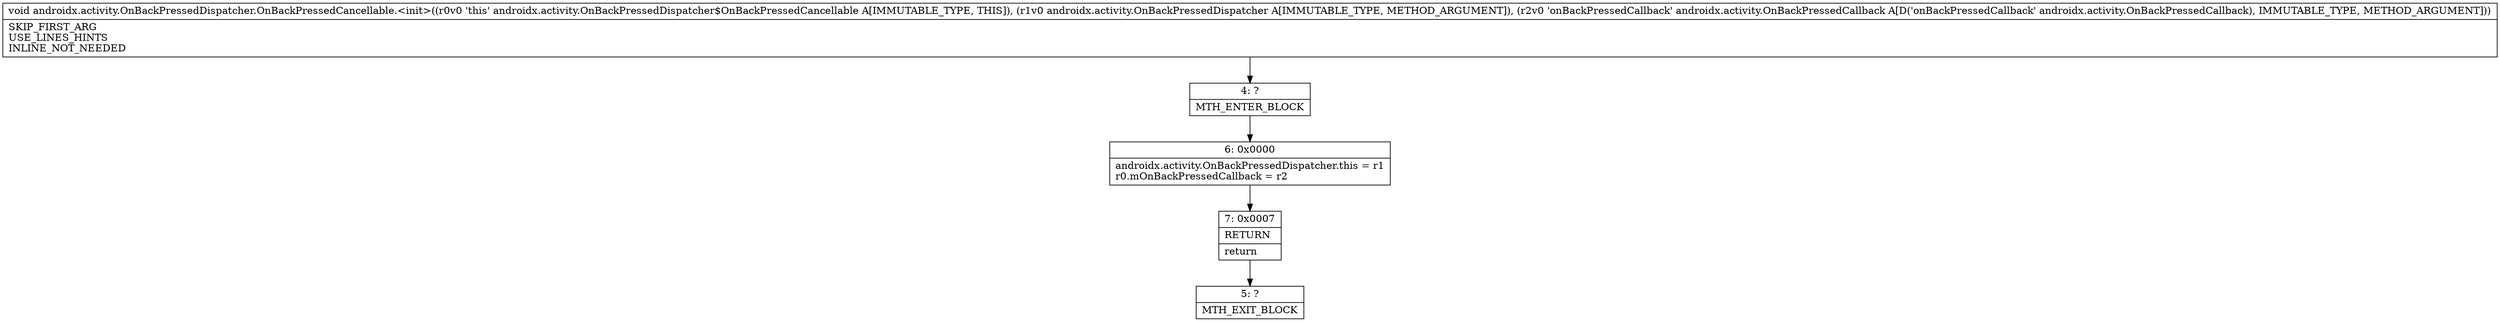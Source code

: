 digraph "CFG forandroidx.activity.OnBackPressedDispatcher.OnBackPressedCancellable.\<init\>(Landroidx\/activity\/OnBackPressedDispatcher;Landroidx\/activity\/OnBackPressedCallback;)V" {
Node_4 [shape=record,label="{4\:\ ?|MTH_ENTER_BLOCK\l}"];
Node_6 [shape=record,label="{6\:\ 0x0000|androidx.activity.OnBackPressedDispatcher.this = r1\lr0.mOnBackPressedCallback = r2\l}"];
Node_7 [shape=record,label="{7\:\ 0x0007|RETURN\l|return\l}"];
Node_5 [shape=record,label="{5\:\ ?|MTH_EXIT_BLOCK\l}"];
MethodNode[shape=record,label="{void androidx.activity.OnBackPressedDispatcher.OnBackPressedCancellable.\<init\>((r0v0 'this' androidx.activity.OnBackPressedDispatcher$OnBackPressedCancellable A[IMMUTABLE_TYPE, THIS]), (r1v0 androidx.activity.OnBackPressedDispatcher A[IMMUTABLE_TYPE, METHOD_ARGUMENT]), (r2v0 'onBackPressedCallback' androidx.activity.OnBackPressedCallback A[D('onBackPressedCallback' androidx.activity.OnBackPressedCallback), IMMUTABLE_TYPE, METHOD_ARGUMENT]))  | SKIP_FIRST_ARG\lUSE_LINES_HINTS\lINLINE_NOT_NEEDED\l}"];
MethodNode -> Node_4;Node_4 -> Node_6;
Node_6 -> Node_7;
Node_7 -> Node_5;
}

